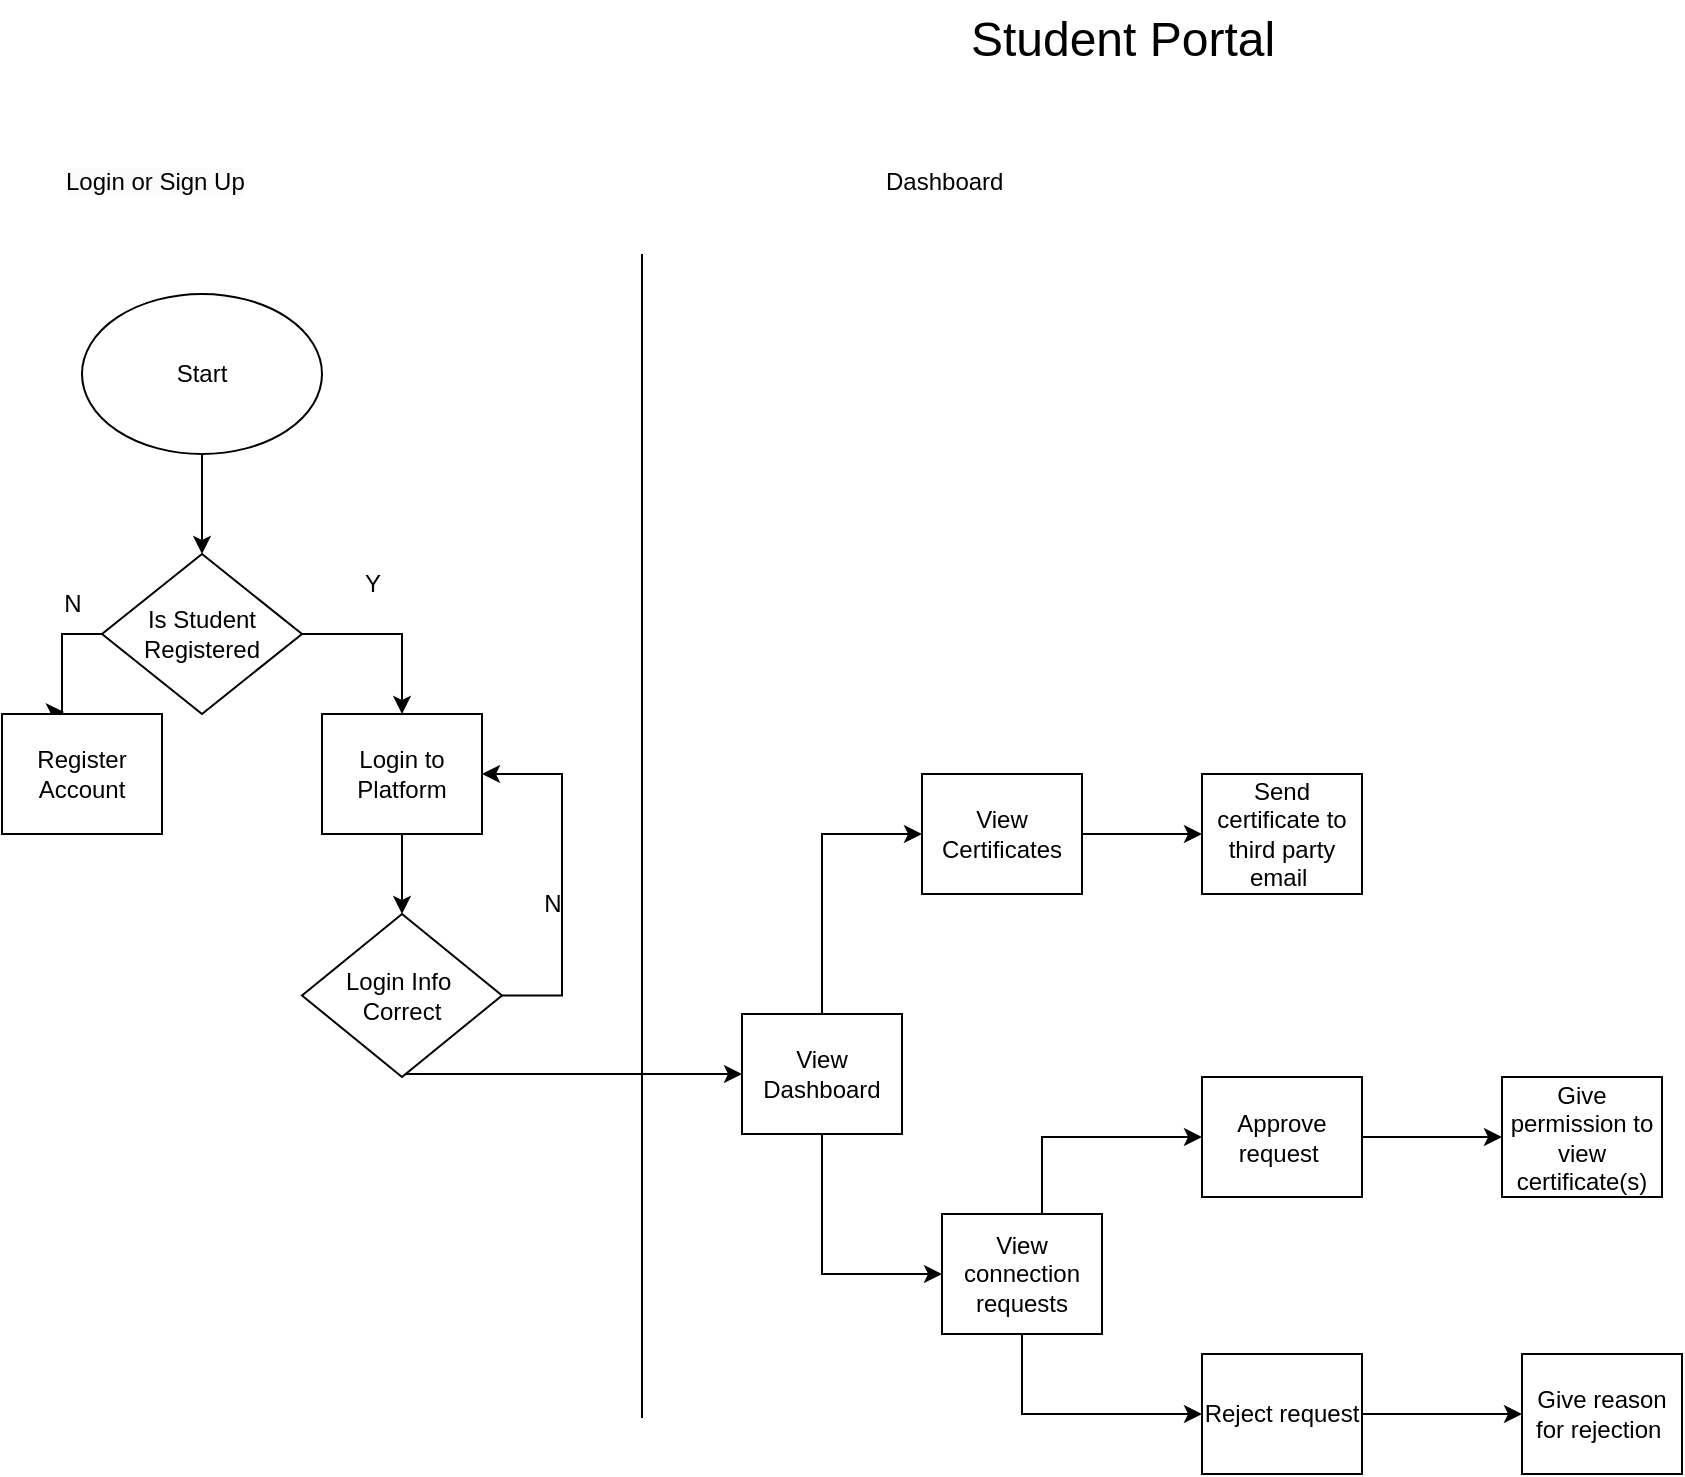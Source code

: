 <mxfile version="24.9.0" pages="2">
  <diagram name="Page-1" id="ATIPCVQ4CFRcTmxRKF0c">
    <mxGraphModel dx="1884" dy="412" grid="1" gridSize="10" guides="1" tooltips="1" connect="1" arrows="1" fold="1" page="1" pageScale="1" pageWidth="850" pageHeight="1100" math="0" shadow="0">
      <root>
        <mxCell id="0" />
        <mxCell id="1" parent="0" />
        <mxCell id="JYEEuhY73eSu-s9p-O6g-1" value="&lt;font style=&quot;font-size: 24px;&quot;&gt;Student Portal&lt;/font&gt;" style="text;html=1;align=center;verticalAlign=middle;resizable=0;points=[];autosize=1;strokeColor=none;fillColor=none;" vertex="1" parent="1">
          <mxGeometry x="310" y="3" width="180" height="40" as="geometry" />
        </mxCell>
        <mxCell id="JYEEuhY73eSu-s9p-O6g-21" style="edgeStyle=orthogonalEdgeStyle;rounded=0;orthogonalLoop=1;jettySize=auto;html=1;entryX=0.5;entryY=0;entryDx=0;entryDy=0;" edge="1" parent="1" source="JYEEuhY73eSu-s9p-O6g-3" target="JYEEuhY73eSu-s9p-O6g-4">
          <mxGeometry relative="1" as="geometry" />
        </mxCell>
        <mxCell id="JYEEuhY73eSu-s9p-O6g-3" value="Start" style="ellipse;whiteSpace=wrap;html=1;" vertex="1" parent="1">
          <mxGeometry x="-120" y="150" width="120" height="80" as="geometry" />
        </mxCell>
        <mxCell id="zSOBBGUiXFMd7OPfAl7w-8" style="edgeStyle=orthogonalEdgeStyle;rounded=0;orthogonalLoop=1;jettySize=auto;html=1;entryX=0.388;entryY=-0.017;entryDx=0;entryDy=0;entryPerimeter=0;" edge="1" parent="1" source="JYEEuhY73eSu-s9p-O6g-4" target="JYEEuhY73eSu-s9p-O6g-22">
          <mxGeometry relative="1" as="geometry">
            <mxPoint x="-130" y="360" as="targetPoint" />
            <Array as="points">
              <mxPoint x="-130" y="320" />
            </Array>
          </mxGeometry>
        </mxCell>
        <mxCell id="zSOBBGUiXFMd7OPfAl7w-10" style="edgeStyle=orthogonalEdgeStyle;rounded=0;orthogonalLoop=1;jettySize=auto;html=1;entryX=0.5;entryY=0;entryDx=0;entryDy=0;" edge="1" parent="1" source="JYEEuhY73eSu-s9p-O6g-4" target="zSOBBGUiXFMd7OPfAl7w-6">
          <mxGeometry relative="1" as="geometry" />
        </mxCell>
        <mxCell id="JYEEuhY73eSu-s9p-O6g-4" value="Is Student Registered" style="rhombus;whiteSpace=wrap;html=1;" vertex="1" parent="1">
          <mxGeometry x="-110" y="280" width="100" height="80" as="geometry" />
        </mxCell>
        <mxCell id="zSOBBGUiXFMd7OPfAl7w-13" style="edgeStyle=orthogonalEdgeStyle;rounded=0;orthogonalLoop=1;jettySize=auto;html=1;entryX=1;entryY=0.5;entryDx=0;entryDy=0;exitX=1;exitY=0.5;exitDx=0;exitDy=0;" edge="1" parent="1" source="JYEEuhY73eSu-s9p-O6g-9" target="zSOBBGUiXFMd7OPfAl7w-6">
          <mxGeometry relative="1" as="geometry">
            <mxPoint x="150" y="380" as="targetPoint" />
            <mxPoint x="140" y="490.75" as="sourcePoint" />
            <Array as="points">
              <mxPoint x="120" y="501" />
              <mxPoint x="120" y="390" />
            </Array>
          </mxGeometry>
        </mxCell>
        <mxCell id="zSOBBGUiXFMd7OPfAl7w-23" style="edgeStyle=orthogonalEdgeStyle;rounded=0;orthogonalLoop=1;jettySize=auto;html=1;" edge="1" parent="1" source="JYEEuhY73eSu-s9p-O6g-9" target="zSOBBGUiXFMd7OPfAl7w-22">
          <mxGeometry relative="1" as="geometry">
            <Array as="points">
              <mxPoint x="190" y="540" />
              <mxPoint x="190" y="540" />
            </Array>
          </mxGeometry>
        </mxCell>
        <mxCell id="JYEEuhY73eSu-s9p-O6g-9" value="Login Info&amp;nbsp;&lt;div&gt;Correct&lt;/div&gt;" style="rhombus;whiteSpace=wrap;html=1;" vertex="1" parent="1">
          <mxGeometry x="-10" y="460" width="100" height="81.5" as="geometry" />
        </mxCell>
        <mxCell id="zSOBBGUiXFMd7OPfAl7w-1" style="edgeStyle=orthogonalEdgeStyle;rounded=0;orthogonalLoop=1;jettySize=auto;html=1;" edge="1" parent="1">
          <mxGeometry relative="1" as="geometry">
            <mxPoint x="335" y="220" as="targetPoint" />
            <mxPoint x="335" y="220" as="sourcePoint" />
          </mxGeometry>
        </mxCell>
        <mxCell id="JYEEuhY73eSu-s9p-O6g-22" value="Register Account" style="rounded=0;whiteSpace=wrap;html=1;" vertex="1" parent="1">
          <mxGeometry x="-160" y="360" width="80" height="60" as="geometry" />
        </mxCell>
        <mxCell id="zSOBBGUiXFMd7OPfAl7w-5" value="&lt;span style=&quot;color: rgb(0, 0, 0); font-family: Helvetica; font-size: 12px; font-style: normal; font-variant-ligatures: normal; font-variant-caps: normal; font-weight: 400; letter-spacing: normal; orphans: 2; text-align: center; text-indent: 0px; text-transform: none; widows: 2; word-spacing: 0px; -webkit-text-stroke-width: 0px; white-space: normal; background-color: rgb(251, 251, 251); text-decoration-thickness: initial; text-decoration-style: initial; text-decoration-color: initial; display: inline !important; float: none;&quot;&gt;Login or Sign Up&lt;/span&gt;" style="text;whiteSpace=wrap;html=1;" vertex="1" parent="1">
          <mxGeometry x="-130" y="80" width="330" height="40" as="geometry" />
        </mxCell>
        <mxCell id="zSOBBGUiXFMd7OPfAl7w-11" style="edgeStyle=orthogonalEdgeStyle;rounded=0;orthogonalLoop=1;jettySize=auto;html=1;entryX=0.5;entryY=0;entryDx=0;entryDy=0;" edge="1" parent="1" source="zSOBBGUiXFMd7OPfAl7w-6" target="JYEEuhY73eSu-s9p-O6g-9">
          <mxGeometry relative="1" as="geometry" />
        </mxCell>
        <mxCell id="zSOBBGUiXFMd7OPfAl7w-6" value="Login to Platform" style="rounded=0;whiteSpace=wrap;html=1;" vertex="1" parent="1">
          <mxGeometry y="360" width="80" height="60" as="geometry" />
        </mxCell>
        <mxCell id="zSOBBGUiXFMd7OPfAl7w-9" value="N" style="text;html=1;align=center;verticalAlign=middle;resizable=0;points=[];autosize=1;strokeColor=none;fillColor=none;" vertex="1" parent="1">
          <mxGeometry x="-140" y="290" width="30" height="30" as="geometry" />
        </mxCell>
        <mxCell id="zSOBBGUiXFMd7OPfAl7w-12" value="N" style="text;html=1;align=center;verticalAlign=middle;resizable=0;points=[];autosize=1;strokeColor=none;fillColor=none;" vertex="1" parent="1">
          <mxGeometry x="100" y="440" width="30" height="30" as="geometry" />
        </mxCell>
        <mxCell id="zSOBBGUiXFMd7OPfAl7w-17" value="Y" style="text;html=1;align=center;verticalAlign=middle;resizable=0;points=[];autosize=1;strokeColor=none;fillColor=none;" vertex="1" parent="1">
          <mxGeometry x="10" y="280" width="30" height="30" as="geometry" />
        </mxCell>
        <mxCell id="zSOBBGUiXFMd7OPfAl7w-18" value="" style="endArrow=none;html=1;rounded=0;" edge="1" parent="1">
          <mxGeometry width="50" height="50" relative="1" as="geometry">
            <mxPoint x="160" y="712" as="sourcePoint" />
            <mxPoint x="160" y="130" as="targetPoint" />
          </mxGeometry>
        </mxCell>
        <mxCell id="zSOBBGUiXFMd7OPfAl7w-20" value="&lt;div style=&quot;text-align: center;&quot;&gt;&lt;span style=&quot;background-color: initial;&quot;&gt;Dashboard&lt;/span&gt;&lt;/div&gt;" style="text;whiteSpace=wrap;html=1;" vertex="1" parent="1">
          <mxGeometry x="280" y="80" width="330" height="40" as="geometry" />
        </mxCell>
        <mxCell id="zSOBBGUiXFMd7OPfAl7w-25" style="edgeStyle=orthogonalEdgeStyle;rounded=0;orthogonalLoop=1;jettySize=auto;html=1;entryX=0;entryY=0.5;entryDx=0;entryDy=0;" edge="1" parent="1" source="zSOBBGUiXFMd7OPfAl7w-22" target="zSOBBGUiXFMd7OPfAl7w-24">
          <mxGeometry relative="1" as="geometry">
            <mxPoint x="290" y="420" as="targetPoint" />
            <Array as="points">
              <mxPoint x="250" y="420" />
            </Array>
          </mxGeometry>
        </mxCell>
        <mxCell id="zSOBBGUiXFMd7OPfAl7w-27" style="edgeStyle=orthogonalEdgeStyle;rounded=0;orthogonalLoop=1;jettySize=auto;html=1;entryX=0;entryY=0.5;entryDx=0;entryDy=0;" edge="1" parent="1" target="zSOBBGUiXFMd7OPfAl7w-26">
          <mxGeometry relative="1" as="geometry">
            <mxPoint x="230" y="560" as="sourcePoint" />
            <mxPoint x="250" y="660" as="targetPoint" />
            <Array as="points">
              <mxPoint x="230" y="561" />
              <mxPoint x="250" y="561" />
              <mxPoint x="250" y="640" />
            </Array>
          </mxGeometry>
        </mxCell>
        <mxCell id="zSOBBGUiXFMd7OPfAl7w-22" value="View Dashboard" style="rounded=0;whiteSpace=wrap;html=1;" vertex="1" parent="1">
          <mxGeometry x="210" y="510" width="80" height="60" as="geometry" />
        </mxCell>
        <mxCell id="zSOBBGUiXFMd7OPfAl7w-38" style="edgeStyle=orthogonalEdgeStyle;rounded=0;orthogonalLoop=1;jettySize=auto;html=1;exitX=1;exitY=0.5;exitDx=0;exitDy=0;entryX=0;entryY=0.5;entryDx=0;entryDy=0;" edge="1" parent="1" source="zSOBBGUiXFMd7OPfAl7w-24" target="zSOBBGUiXFMd7OPfAl7w-37">
          <mxGeometry relative="1" as="geometry" />
        </mxCell>
        <mxCell id="zSOBBGUiXFMd7OPfAl7w-24" value="View Certificates" style="rounded=0;whiteSpace=wrap;html=1;" vertex="1" parent="1">
          <mxGeometry x="300" y="390" width="80" height="60" as="geometry" />
        </mxCell>
        <mxCell id="zSOBBGUiXFMd7OPfAl7w-30" style="edgeStyle=orthogonalEdgeStyle;rounded=0;orthogonalLoop=1;jettySize=auto;html=1;entryX=0;entryY=0.5;entryDx=0;entryDy=0;" edge="1" parent="1" target="zSOBBGUiXFMd7OPfAl7w-28">
          <mxGeometry relative="1" as="geometry">
            <mxPoint x="389" y="610" as="sourcePoint" />
            <mxPoint x="439" y="541.5" as="targetPoint" />
            <Array as="points">
              <mxPoint x="360" y="610" />
              <mxPoint x="360" y="572" />
            </Array>
          </mxGeometry>
        </mxCell>
        <mxCell id="zSOBBGUiXFMd7OPfAl7w-31" style="edgeStyle=orthogonalEdgeStyle;rounded=0;orthogonalLoop=1;jettySize=auto;html=1;entryX=0;entryY=0.5;entryDx=0;entryDy=0;" edge="1" parent="1" source="zSOBBGUiXFMd7OPfAl7w-26" target="zSOBBGUiXFMd7OPfAl7w-29">
          <mxGeometry relative="1" as="geometry">
            <Array as="points">
              <mxPoint x="350" y="710" />
            </Array>
          </mxGeometry>
        </mxCell>
        <mxCell id="zSOBBGUiXFMd7OPfAl7w-26" value="View connection requests" style="rounded=0;whiteSpace=wrap;html=1;" vertex="1" parent="1">
          <mxGeometry x="310" y="610" width="80" height="60" as="geometry" />
        </mxCell>
        <mxCell id="zSOBBGUiXFMd7OPfAl7w-33" style="edgeStyle=orthogonalEdgeStyle;rounded=0;orthogonalLoop=1;jettySize=auto;html=1;" edge="1" parent="1" source="zSOBBGUiXFMd7OPfAl7w-28" target="zSOBBGUiXFMd7OPfAl7w-32">
          <mxGeometry relative="1" as="geometry" />
        </mxCell>
        <mxCell id="zSOBBGUiXFMd7OPfAl7w-28" value="Approve request&amp;nbsp;" style="rounded=0;whiteSpace=wrap;html=1;" vertex="1" parent="1">
          <mxGeometry x="440" y="541.5" width="80" height="60" as="geometry" />
        </mxCell>
        <mxCell id="zSOBBGUiXFMd7OPfAl7w-36" style="edgeStyle=orthogonalEdgeStyle;rounded=0;orthogonalLoop=1;jettySize=auto;html=1;entryX=0;entryY=0.5;entryDx=0;entryDy=0;" edge="1" parent="1" source="zSOBBGUiXFMd7OPfAl7w-29" target="zSOBBGUiXFMd7OPfAl7w-34">
          <mxGeometry relative="1" as="geometry" />
        </mxCell>
        <mxCell id="zSOBBGUiXFMd7OPfAl7w-29" value="Reject request" style="rounded=0;whiteSpace=wrap;html=1;" vertex="1" parent="1">
          <mxGeometry x="440" y="680" width="80" height="60" as="geometry" />
        </mxCell>
        <mxCell id="zSOBBGUiXFMd7OPfAl7w-32" value="Give permission to view certificate(s)" style="rounded=0;whiteSpace=wrap;html=1;" vertex="1" parent="1">
          <mxGeometry x="590" y="541.5" width="80" height="60" as="geometry" />
        </mxCell>
        <mxCell id="zSOBBGUiXFMd7OPfAl7w-34" value="Give reason for rejection&amp;nbsp;" style="rounded=0;whiteSpace=wrap;html=1;" vertex="1" parent="1">
          <mxGeometry x="600" y="680" width="80" height="60" as="geometry" />
        </mxCell>
        <mxCell id="zSOBBGUiXFMd7OPfAl7w-37" value="Send certificate to third party email&amp;nbsp;" style="rounded=0;whiteSpace=wrap;html=1;" vertex="1" parent="1">
          <mxGeometry x="440" y="390" width="80" height="60" as="geometry" />
        </mxCell>
      </root>
    </mxGraphModel>
  </diagram>
  <diagram id="xWEN3Lnotsb3y3A0Ha5P" name="Page-2">
    <mxGraphModel grid="1" page="1" gridSize="10" guides="1" tooltips="1" connect="1" arrows="1" fold="1" pageScale="1" pageWidth="850" pageHeight="1100" math="0" shadow="0">
      <root>
        <mxCell id="0" />
        <mxCell id="1" parent="0" />
      </root>
    </mxGraphModel>
  </diagram>
</mxfile>
